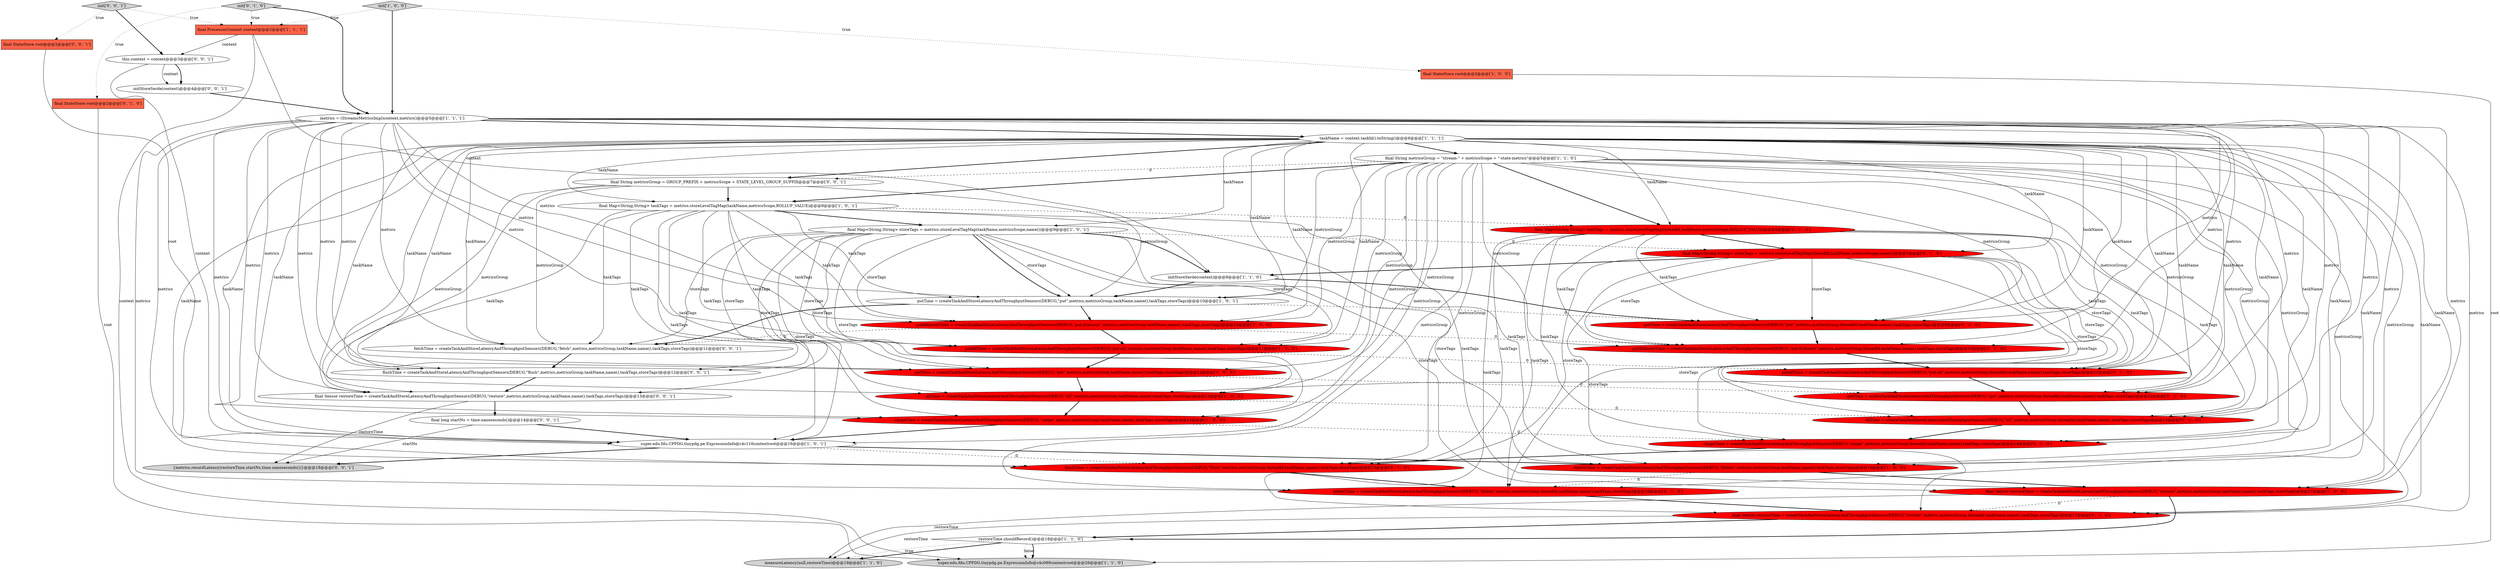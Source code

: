 digraph {
4 [style = filled, label = "final String metricsGroup = \"stream-\" + metricsScope + \"-state-metrics\"@@@5@@@['1', '1', '0']", fillcolor = white, shape = ellipse image = "AAA0AAABBB1BBB"];
5 [style = filled, label = "final Map<String,String> taskTags = metrics.storeLevelTagMap(taskName,metricsScope,ROLLUP_VALUE)@@@8@@@['1', '0', '1']", fillcolor = white, shape = ellipse image = "AAA0AAABBB1BBB"];
42 [style = filled, label = "initStoreSerde(context)@@@4@@@['0', '0', '1']", fillcolor = white, shape = ellipse image = "AAA0AAABBB3BBB"];
27 [style = filled, label = "flushTime = createTaskAndStoreLatencyAndThroughputSensors(DEBUG,\"flush\",metrics,metricsGroup,threadId,taskName,name(),taskTags,storeTags)@@@15@@@['0', '1', '0']", fillcolor = red, shape = ellipse image = "AAA1AAABBB2BBB"];
20 [style = filled, label = "final ProcessorContext context@@@2@@@['1', '1', '1']", fillcolor = tomato, shape = box image = "AAA0AAABBB1BBB"];
8 [style = filled, label = "final Map<String,String> storeTags = metrics.storeLevelTagMap(taskName,metricsScope,name())@@@9@@@['1', '0', '1']", fillcolor = white, shape = ellipse image = "AAA0AAABBB1BBB"];
13 [style = filled, label = "putTime = createTaskAndStoreLatencyAndThroughputSensors(DEBUG,\"put\",metrics,metricsGroup,taskName,name(),taskTags,storeTags)@@@10@@@['1', '0', '1']", fillcolor = white, shape = ellipse image = "AAA0AAABBB1BBB"];
18 [style = filled, label = "metrics = (StreamsMetricsImpl)context.metrics()@@@5@@@['1', '1', '1']", fillcolor = white, shape = ellipse image = "AAA0AAABBB1BBB"];
21 [style = filled, label = "deleteTime = createTaskAndStoreLatencyAndThroughputSensors(DEBUG,\"delete\",metrics,metricsGroup,threadId,taskName,name(),taskTags,storeTags)@@@16@@@['0', '1', '0']", fillcolor = red, shape = ellipse image = "AAA1AAABBB2BBB"];
30 [style = filled, label = "final Map<String,String> storeTags = metrics.storeLevelTagMap(threadId,taskName,metricsScope,name())@@@7@@@['0', '1', '0']", fillcolor = red, shape = ellipse image = "AAA1AAABBB2BBB"];
31 [style = filled, label = "final Map<String,String> taskTags = metrics.storeLevelTagMap(threadId,taskName,metricsScope,ROLLUP_VALUE)@@@6@@@['0', '1', '0']", fillcolor = red, shape = ellipse image = "AAA1AAABBB2BBB"];
29 [style = filled, label = "rangeTime = createTaskAndStoreLatencyAndThroughputSensors(DEBUG,\"range\",metrics,metricsGroup,threadId,taskName,name(),taskTags,storeTags)@@@14@@@['0', '1', '0']", fillcolor = red, shape = ellipse image = "AAA1AAABBB2BBB"];
32 [style = filled, label = "putIfAbsentTime = createTaskAndStoreLatencyAndThroughputSensors(DEBUG,\"put-if-absent\",metrics,metricsGroup,threadId,taskName,name(),taskTags,storeTags)@@@10@@@['0', '1', '0']", fillcolor = red, shape = ellipse image = "AAA1AAABBB2BBB"];
33 [style = filled, label = "putTime = createTaskAndStoreLatencyAndThroughputSensors(DEBUG,\"put\",metrics,metricsGroup,threadId,taskName,name(),taskTags,storeTags)@@@9@@@['0', '1', '0']", fillcolor = red, shape = ellipse image = "AAA1AAABBB2BBB"];
26 [style = filled, label = "allTime = createTaskAndStoreLatencyAndThroughputSensors(DEBUG,\"all\",metrics,metricsGroup,threadId,taskName,name(),taskTags,storeTags)@@@13@@@['0', '1', '0']", fillcolor = red, shape = ellipse image = "AAA1AAABBB2BBB"];
37 [style = filled, label = "final StateStore root@@@2@@@['0', '0', '1']", fillcolor = tomato, shape = box image = "AAA0AAABBB3BBB"];
11 [style = filled, label = "init['1', '0', '0']", fillcolor = lightgray, shape = diamond image = "AAA0AAABBB1BBB"];
43 [style = filled, label = "this.context = context@@@3@@@['0', '0', '1']", fillcolor = white, shape = ellipse image = "AAA0AAABBB3BBB"];
22 [style = filled, label = "putAllTime = createTaskAndStoreLatencyAndThroughputSensors(DEBUG,\"put-all\",metrics,metricsGroup,threadId,taskName,name(),taskTags,storeTags)@@@11@@@['0', '1', '0']", fillcolor = red, shape = ellipse image = "AAA1AAABBB2BBB"];
24 [style = filled, label = "final StateStore root@@@2@@@['0', '1', '0']", fillcolor = tomato, shape = box image = "AAA0AAABBB2BBB"];
28 [style = filled, label = "init['0', '1', '0']", fillcolor = lightgray, shape = diamond image = "AAA0AAABBB2BBB"];
17 [style = filled, label = "initStoreSerde(context)@@@8@@@['1', '1', '0']", fillcolor = white, shape = ellipse image = "AAA0AAABBB1BBB"];
19 [style = filled, label = "rangeTime = createTaskAndStoreLatencyAndThroughputSensors(DEBUG,\"range\",metrics,metricsGroup,taskName,name(),taskTags,storeTags)@@@14@@@['1', '0', '0']", fillcolor = red, shape = ellipse image = "AAA1AAABBB1BBB"];
25 [style = filled, label = "getTime = createTaskAndStoreLatencyAndThroughputSensors(DEBUG,\"get\",metrics,metricsGroup,threadId,taskName,name(),taskTags,storeTags)@@@12@@@['0', '1', '0']", fillcolor = red, shape = ellipse image = "AAA1AAABBB2BBB"];
15 [style = filled, label = "putAllTime = createTaskAndStoreLatencyAndThroughputSensors(DEBUG,\"put-all\",metrics,metricsGroup,taskName,name(),taskTags,storeTags)@@@11@@@['1', '0', '0']", fillcolor = red, shape = ellipse image = "AAA1AAABBB1BBB"];
41 [style = filled, label = "fetchTime = createTaskAndStoreLatencyAndThroughputSensors(DEBUG,\"fetch\",metrics,metricsGroup,taskName,name(),taskTags,storeTags)@@@11@@@['0', '0', '1']", fillcolor = white, shape = ellipse image = "AAA0AAABBB3BBB"];
16 [style = filled, label = "restoreTime.shouldRecord()@@@18@@@['1', '1', '0']", fillcolor = white, shape = diamond image = "AAA0AAABBB1BBB"];
35 [style = filled, label = "{metrics.recordLatency(restoreTime,startNs,time.nanoseconds())}@@@18@@@['0', '0', '1']", fillcolor = lightgray, shape = ellipse image = "AAA0AAABBB3BBB"];
14 [style = filled, label = "final Sensor restoreTime = createTaskAndStoreLatencyAndThroughputSensors(DEBUG,\"restore\",metrics,metricsGroup,taskName,name(),taskTags,storeTags)@@@17@@@['1', '0', '0']", fillcolor = red, shape = ellipse image = "AAA1AAABBB1BBB"];
9 [style = filled, label = "taskName = context.taskId().toString()@@@6@@@['1', '1', '1']", fillcolor = white, shape = ellipse image = "AAA0AAABBB1BBB"];
34 [style = filled, label = "flushTime = createTaskAndStoreLatencyAndThroughputSensors(DEBUG,\"flush\",metrics,metricsGroup,taskName,name(),taskTags,storeTags)@@@12@@@['0', '0', '1']", fillcolor = white, shape = ellipse image = "AAA0AAABBB3BBB"];
36 [style = filled, label = "init['0', '0', '1']", fillcolor = lightgray, shape = diamond image = "AAA0AAABBB3BBB"];
2 [style = filled, label = "getTime = createTaskAndStoreLatencyAndThroughputSensors(DEBUG,\"get\",metrics,metricsGroup,taskName,name(),taskTags,storeTags)@@@12@@@['1', '0', '0']", fillcolor = red, shape = ellipse image = "AAA1AAABBB1BBB"];
6 [style = filled, label = "deleteTime = createTaskAndStoreLatencyAndThroughputSensors(DEBUG,\"delete\",metrics,metricsGroup,taskName,name(),taskTags,storeTags)@@@16@@@['1', '0', '0']", fillcolor = red, shape = ellipse image = "AAA1AAABBB1BBB"];
1 [style = filled, label = "putIfAbsentTime = createTaskAndStoreLatencyAndThroughputSensors(DEBUG,\"put-if-absent\",metrics,metricsGroup,taskName,name(),taskTags,storeTags)@@@10@@@['1', '0', '0']", fillcolor = red, shape = ellipse image = "AAA1AAABBB1BBB"];
23 [style = filled, label = "final Sensor restoreTime = createTaskAndStoreLatencyAndThroughputSensors(DEBUG,\"restore\",metrics,metricsGroup,threadId,taskName,name(),taskTags,storeTags)@@@17@@@['0', '1', '0']", fillcolor = red, shape = ellipse image = "AAA1AAABBB2BBB"];
10 [style = filled, label = "super.edu.fdu.CPPDG.tinypdg.pe.ExpressionInfo@c4c089contextroot@@@26@@@['1', '1', '0']", fillcolor = lightgray, shape = ellipse image = "AAA0AAABBB1BBB"];
40 [style = filled, label = "final String metricsGroup = GROUP_PREFIX + metricsScope + STATE_LEVEL_GROUP_SUFFIX@@@7@@@['0', '0', '1']", fillcolor = white, shape = ellipse image = "AAA0AAABBB3BBB"];
3 [style = filled, label = "measureLatency(null,restoreTime)@@@19@@@['1', '1', '0']", fillcolor = lightgray, shape = ellipse image = "AAA0AAABBB1BBB"];
7 [style = filled, label = "allTime = createTaskAndStoreLatencyAndThroughputSensors(DEBUG,\"all\",metrics,metricsGroup,taskName,name(),taskTags,storeTags)@@@13@@@['1', '0', '0']", fillcolor = red, shape = ellipse image = "AAA1AAABBB1BBB"];
39 [style = filled, label = "final Sensor restoreTime = createTaskAndStoreLatencyAndThroughputSensors(DEBUG,\"restore\",metrics,metricsGroup,taskName,name(),taskTags,storeTags)@@@13@@@['0', '0', '1']", fillcolor = white, shape = ellipse image = "AAA0AAABBB3BBB"];
38 [style = filled, label = "final long startNs = time.nanoseconds()@@@14@@@['0', '0', '1']", fillcolor = white, shape = ellipse image = "AAA0AAABBB3BBB"];
12 [style = filled, label = "final StateStore root@@@2@@@['1', '0', '0']", fillcolor = tomato, shape = box image = "AAA0AAABBB1BBB"];
0 [style = filled, label = "super.edu.fdu.CPPDG.tinypdg.pe.ExpressionInfo@c4c116contextroot@@@16@@@['1', '0', '1']", fillcolor = white, shape = ellipse image = "AAA0AAABBB1BBB"];
8->19 [style = solid, label="storeTags"];
32->22 [style = bold, label=""];
4->21 [style = solid, label="metricsGroup"];
11->12 [style = dotted, label="true"];
43->42 [style = bold, label=""];
18->21 [style = solid, label="metrics"];
4->0 [style = solid, label="metricsGroup"];
18->32 [style = solid, label="metrics"];
13->1 [style = bold, label=""];
15->22 [style = dashed, label="0"];
36->20 [style = dotted, label="true"];
5->13 [style = solid, label="taskTags"];
43->42 [style = solid, label="context"];
4->25 [style = solid, label="metricsGroup"];
18->15 [style = solid, label="metrics"];
18->19 [style = solid, label="metrics"];
9->0 [style = solid, label="taskName"];
4->6 [style = solid, label="metricsGroup"];
9->6 [style = solid, label="taskName"];
8->39 [style = solid, label="storeTags"];
37->0 [style = solid, label="root"];
31->30 [style = bold, label=""];
39->38 [style = bold, label=""];
31->25 [style = solid, label="taskTags"];
8->30 [style = dashed, label="0"];
30->23 [style = solid, label="storeTags"];
20->10 [style = solid, label="context"];
7->26 [style = dashed, label="0"];
23->3 [style = solid, label="restoreTime"];
4->27 [style = solid, label="metricsGroup"];
4->33 [style = solid, label="metricsGroup"];
5->14 [style = solid, label="taskTags"];
9->40 [style = bold, label=""];
14->16 [style = bold, label=""];
16->3 [style = bold, label=""];
16->10 [style = dotted, label="false"];
22->25 [style = bold, label=""];
4->29 [style = solid, label="metricsGroup"];
28->18 [style = bold, label=""];
18->26 [style = solid, label="metrics"];
9->13 [style = solid, label="taskName"];
9->19 [style = solid, label="taskName"];
40->39 [style = solid, label="metricsGroup"];
30->33 [style = solid, label="storeTags"];
0->27 [style = dashed, label="0"];
18->13 [style = solid, label="metrics"];
31->26 [style = solid, label="taskTags"];
43->0 [style = solid, label="context"];
9->14 [style = solid, label="taskName"];
18->41 [style = solid, label="metrics"];
18->2 [style = solid, label="metrics"];
11->18 [style = bold, label=""];
8->17 [style = bold, label=""];
29->27 [style = bold, label=""];
20->17 [style = solid, label="context"];
9->39 [style = solid, label="taskName"];
28->24 [style = dotted, label="true"];
30->29 [style = solid, label="storeTags"];
40->5 [style = bold, label=""];
5->19 [style = solid, label="taskTags"];
40->34 [style = solid, label="metricsGroup"];
4->13 [style = solid, label="metricsGroup"];
25->26 [style = bold, label=""];
38->0 [style = bold, label=""];
18->9 [style = bold, label=""];
18->6 [style = solid, label="metrics"];
8->0 [style = solid, label="storeTags"];
13->33 [style = dashed, label="0"];
5->15 [style = solid, label="taskTags"];
5->0 [style = solid, label="taskTags"];
30->21 [style = solid, label="storeTags"];
5->7 [style = solid, label="taskTags"];
12->10 [style = solid, label="root"];
8->14 [style = solid, label="storeTags"];
5->39 [style = solid, label="taskTags"];
31->33 [style = solid, label="taskTags"];
9->34 [style = solid, label="taskName"];
18->1 [style = solid, label="metrics"];
39->35 [style = solid, label="restoreTime"];
21->23 [style = bold, label=""];
9->15 [style = solid, label="taskName"];
36->43 [style = bold, label=""];
9->29 [style = solid, label="taskName"];
31->29 [style = solid, label="taskTags"];
4->15 [style = solid, label="metricsGroup"];
8->1 [style = solid, label="storeTags"];
8->15 [style = solid, label="storeTags"];
18->33 [style = solid, label="metrics"];
30->17 [style = bold, label=""];
18->34 [style = solid, label="metrics"];
4->22 [style = solid, label="metricsGroup"];
28->20 [style = dotted, label="true"];
4->14 [style = solid, label="metricsGroup"];
8->2 [style = solid, label="storeTags"];
9->5 [style = solid, label="taskName"];
30->22 [style = solid, label="storeTags"];
24->10 [style = solid, label="root"];
1->32 [style = dashed, label="0"];
18->7 [style = solid, label="metrics"];
9->8 [style = solid, label="taskName"];
36->37 [style = dotted, label="true"];
5->1 [style = solid, label="taskTags"];
19->0 [style = bold, label=""];
13->41 [style = bold, label=""];
5->34 [style = solid, label="taskTags"];
5->2 [style = solid, label="taskTags"];
9->23 [style = solid, label="taskName"];
4->31 [style = bold, label=""];
11->20 [style = dotted, label="true"];
14->23 [style = dashed, label="0"];
9->33 [style = solid, label="taskName"];
9->27 [style = solid, label="taskName"];
9->30 [style = solid, label="taskName"];
18->14 [style = solid, label="metrics"];
9->22 [style = solid, label="taskName"];
34->39 [style = bold, label=""];
2->25 [style = dashed, label="0"];
5->31 [style = dashed, label="0"];
18->25 [style = solid, label="metrics"];
33->32 [style = bold, label=""];
9->32 [style = solid, label="taskName"];
17->13 [style = bold, label=""];
18->27 [style = solid, label="metrics"];
31->21 [style = solid, label="taskTags"];
8->34 [style = solid, label="storeTags"];
27->21 [style = bold, label=""];
7->19 [style = bold, label=""];
20->43 [style = solid, label="context"];
4->5 [style = bold, label=""];
41->34 [style = bold, label=""];
40->13 [style = solid, label="metricsGroup"];
8->13 [style = bold, label=""];
42->18 [style = bold, label=""];
9->41 [style = solid, label="taskName"];
9->1 [style = solid, label="taskName"];
9->25 [style = solid, label="taskName"];
6->21 [style = dashed, label="0"];
5->8 [style = bold, label=""];
18->29 [style = solid, label="metrics"];
30->32 [style = solid, label="storeTags"];
31->27 [style = solid, label="taskTags"];
15->2 [style = bold, label=""];
8->7 [style = solid, label="storeTags"];
8->13 [style = solid, label="storeTags"];
9->7 [style = solid, label="taskName"];
4->26 [style = solid, label="metricsGroup"];
30->27 [style = solid, label="storeTags"];
40->41 [style = solid, label="metricsGroup"];
9->31 [style = solid, label="taskName"];
23->16 [style = bold, label=""];
0->6 [style = bold, label=""];
16->10 [style = bold, label=""];
5->41 [style = solid, label="taskTags"];
1->15 [style = bold, label=""];
9->4 [style = bold, label=""];
26->29 [style = bold, label=""];
19->29 [style = dashed, label="0"];
5->6 [style = solid, label="taskTags"];
4->1 [style = solid, label="metricsGroup"];
17->33 [style = bold, label=""];
8->41 [style = solid, label="storeTags"];
31->22 [style = solid, label="taskTags"];
1->41 [style = dashed, label="0"];
16->3 [style = dotted, label="true"];
18->39 [style = solid, label="metrics"];
38->35 [style = solid, label="startNs"];
14->3 [style = solid, label="restoreTime"];
9->2 [style = solid, label="taskName"];
31->23 [style = solid, label="taskTags"];
18->22 [style = solid, label="metrics"];
6->14 [style = bold, label=""];
18->0 [style = solid, label="metrics"];
4->19 [style = solid, label="metricsGroup"];
18->23 [style = solid, label="metrics"];
31->32 [style = solid, label="taskTags"];
4->32 [style = solid, label="metricsGroup"];
9->21 [style = solid, label="taskName"];
4->23 [style = solid, label="metricsGroup"];
30->25 [style = solid, label="storeTags"];
9->26 [style = solid, label="taskName"];
0->35 [style = bold, label=""];
4->7 [style = solid, label="metricsGroup"];
4->2 [style = solid, label="metricsGroup"];
30->26 [style = solid, label="storeTags"];
2->7 [style = bold, label=""];
4->40 [style = dashed, label="0"];
8->6 [style = solid, label="storeTags"];
}
